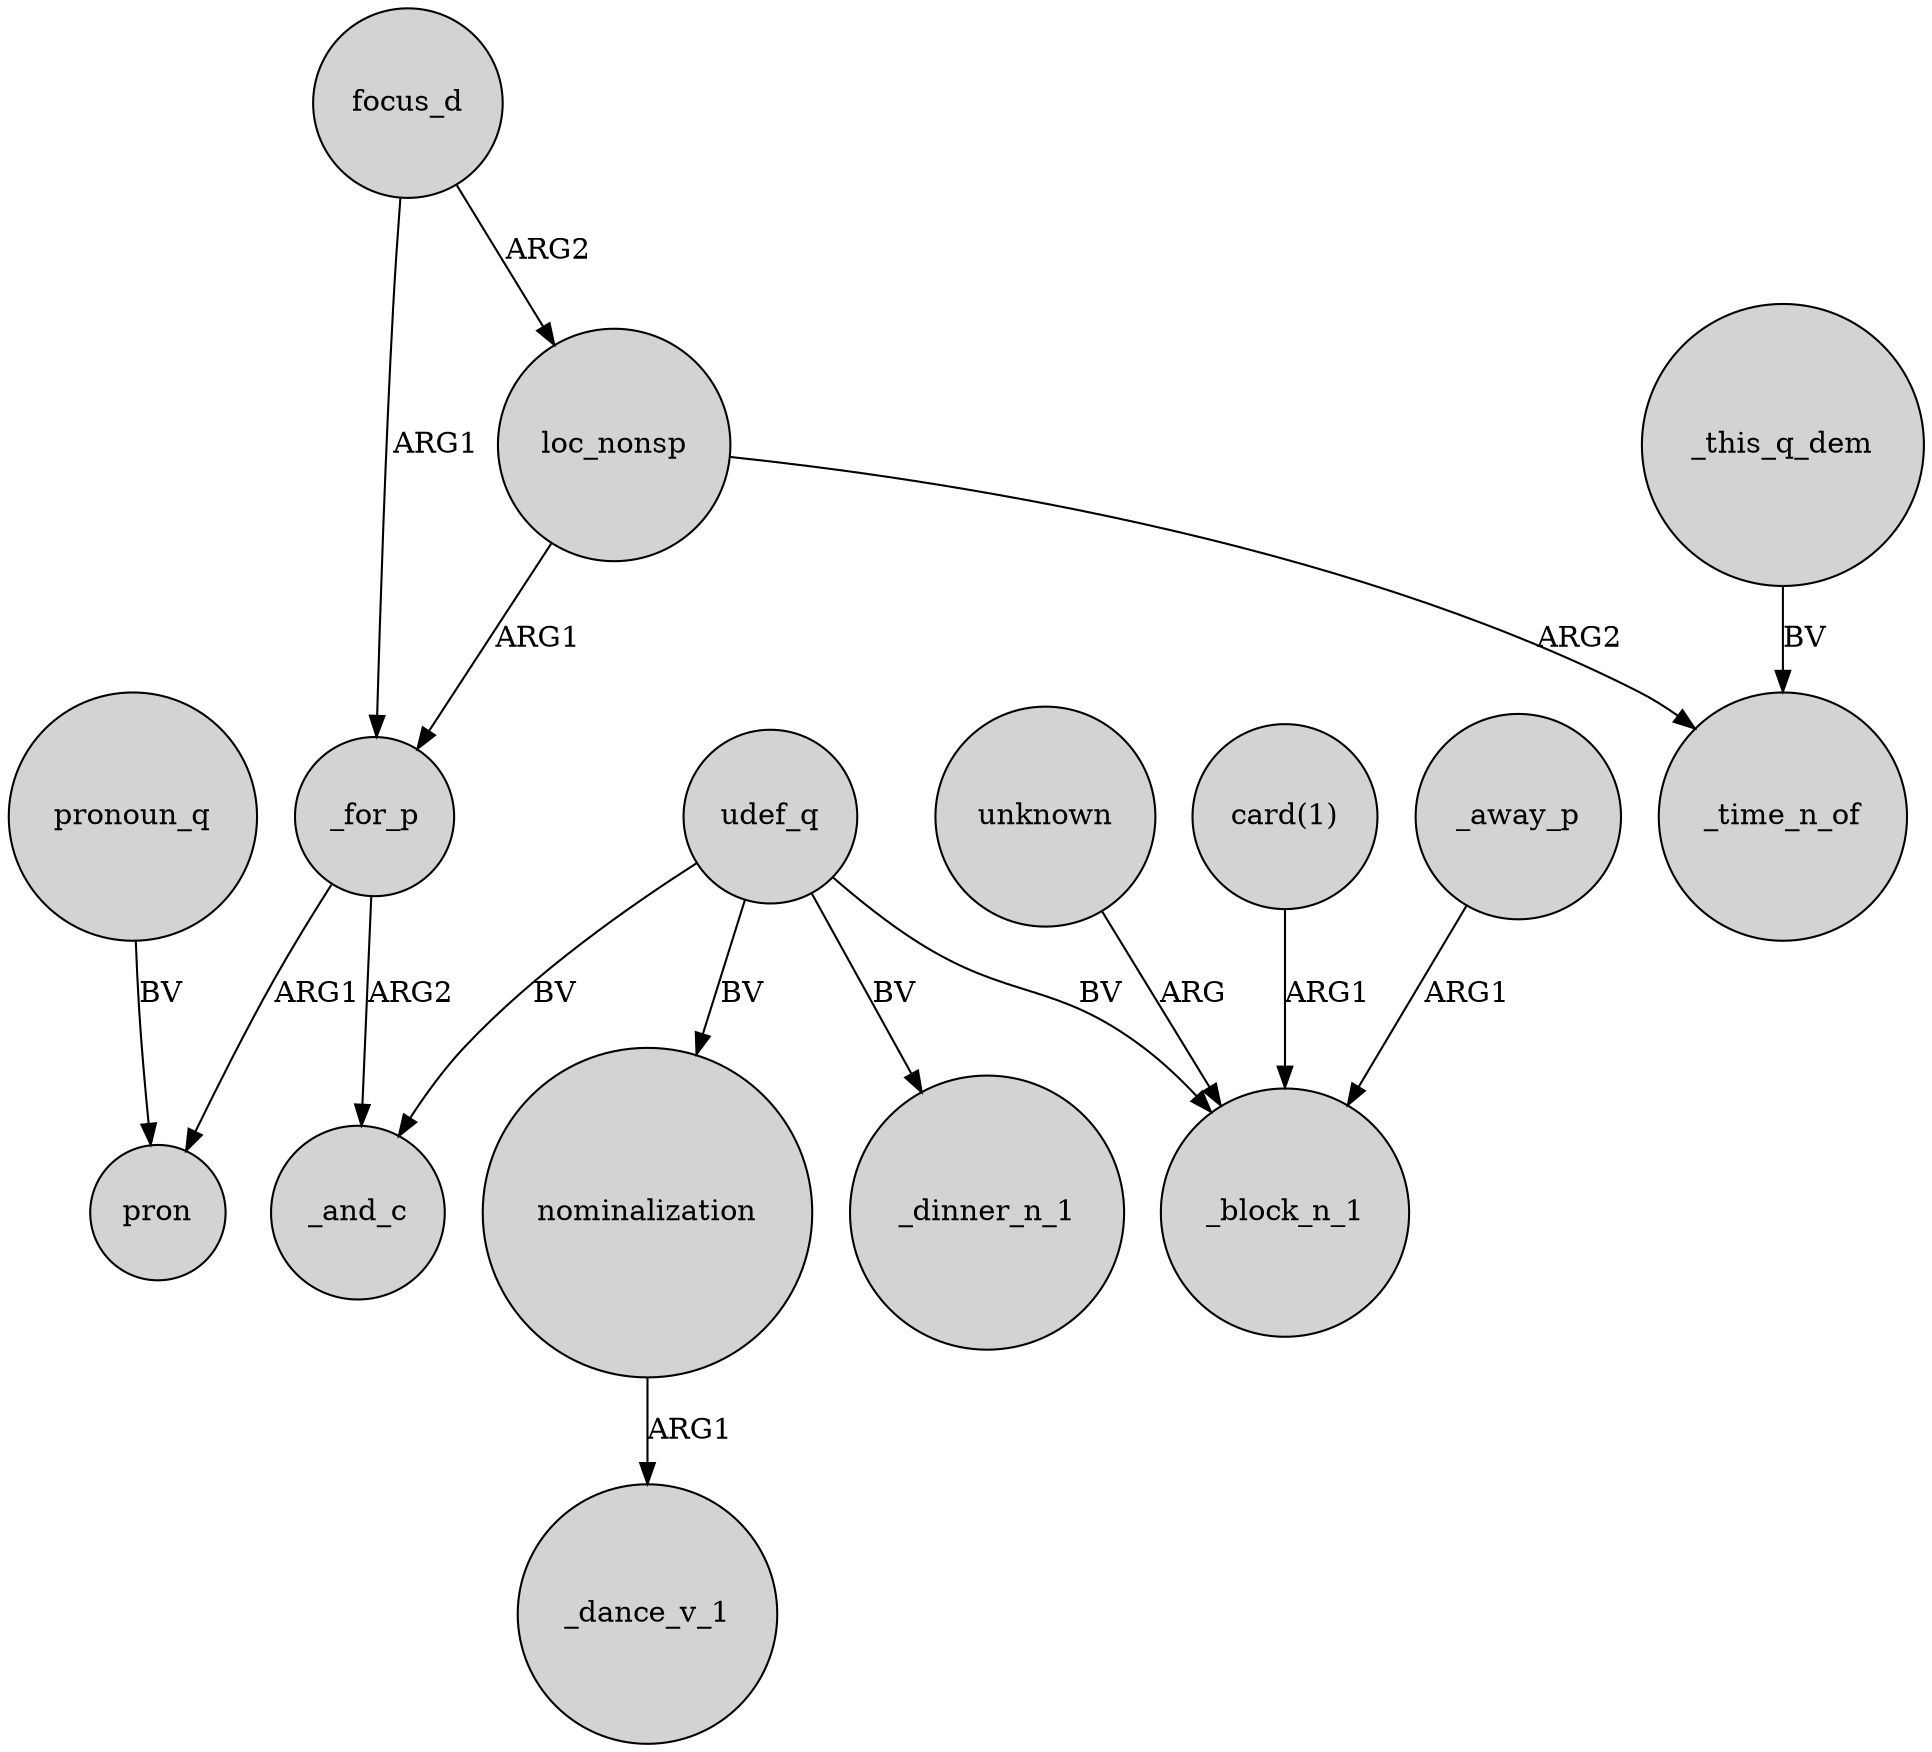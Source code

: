 digraph {
	node [shape=circle style=filled]
	pronoun_q -> pron [label=BV]
	udef_q -> _dinner_n_1 [label=BV]
	unknown -> _block_n_1 [label=ARG]
	"card(1)" -> _block_n_1 [label=ARG1]
	focus_d -> loc_nonsp [label=ARG2]
	_for_p -> pron [label=ARG1]
	loc_nonsp -> _time_n_of [label=ARG2]
	udef_q -> _block_n_1 [label=BV]
	loc_nonsp -> _for_p [label=ARG1]
	_this_q_dem -> _time_n_of [label=BV]
	udef_q -> _and_c [label=BV]
	_away_p -> _block_n_1 [label=ARG1]
	udef_q -> nominalization [label=BV]
	nominalization -> _dance_v_1 [label=ARG1]
	_for_p -> _and_c [label=ARG2]
	focus_d -> _for_p [label=ARG1]
}
